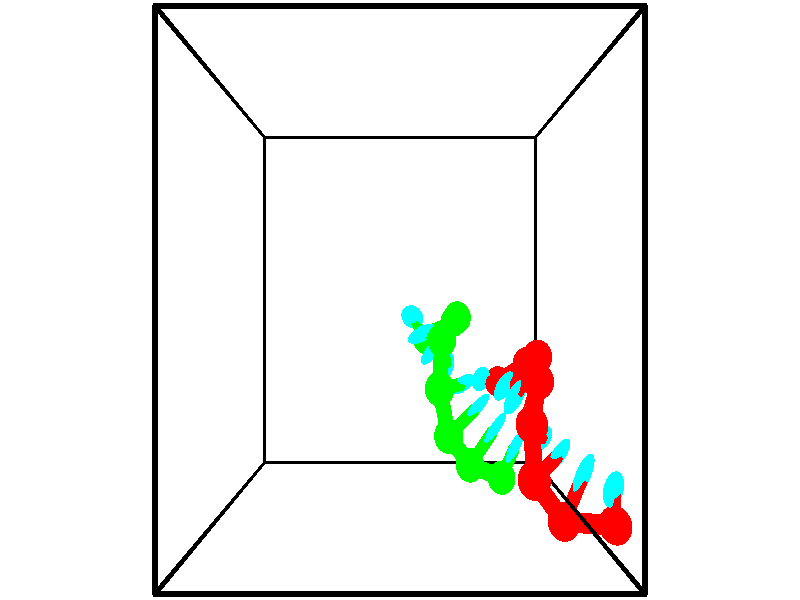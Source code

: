 // switches for output
#declare DRAW_BASES = 1; // possible values are 0, 1; only relevant for DNA ribbons
#declare DRAW_BASES_TYPE = 3; // possible values are 1, 2, 3; only relevant for DNA ribbons
#declare DRAW_FOG = 0; // set to 1 to enable fog

#include "colors.inc"

#include "transforms.inc"
background { rgb <1, 1, 1>}

#default {
   normal{
       ripples 0.25
       frequency 0.20
       turbulence 0.2
       lambda 5
   }
	finish {
		phong 0.1
		phong_size 40.
	}
}

// original window dimensions: 1024x640


// camera settings

camera {
	sky <-0, 1, 0>
	up <-0, 1, 0>
	right 1.6 * <1, 0, 0>
	location <2.5, 2.5, 11.1562>
	look_at <2.5, 2.5, 2.5>
	direction <0, 0, -8.6562>
	angle 67.0682
}


# declare cpy_camera_pos = <2.5, 2.5, 11.1562>;
# if (DRAW_FOG = 1)
fog {
	fog_type 2
	up vnormalize(cpy_camera_pos)
	color rgbt<1,1,1,0.3>
	distance 1e-5
	fog_alt 3e-3
	fog_offset 4
}
# end


// LIGHTS

# declare lum = 6;
global_settings {
	ambient_light rgb lum * <0.05, 0.05, 0.05>
	max_trace_level 15
}# declare cpy_direct_light_amount = 0.25;
light_source
{	1000 * <-1, -1, 1>,
	rgb lum * cpy_direct_light_amount
	parallel
}

light_source
{	1000 * <1, 1, -1>,
	rgb lum * cpy_direct_light_amount
	parallel
}

// strand 0

// nucleotide -1

// particle -1
sphere {
	<5.902340, -0.467812, 1.624353> 0.250000
	pigment { color rgbt <1,0,0,0> }
	no_shadow
}
cylinder {
	<5.809341, -0.142929, 1.838367>,  <5.753542, 0.052001, 1.966776>, 0.100000
	pigment { color rgbt <1,0,0,0> }
	no_shadow
}
cylinder {
	<5.809341, -0.142929, 1.838367>,  <5.902340, -0.467812, 1.624353>, 0.100000
	pigment { color rgbt <1,0,0,0> }
	no_shadow
}

// particle -1
sphere {
	<5.809341, -0.142929, 1.838367> 0.100000
	pigment { color rgbt <1,0,0,0> }
	no_shadow
}
sphere {
	0, 1
	scale<0.080000,0.200000,0.300000>
	matrix <-0.475552, 0.384936, -0.790996,
		-0.848408, -0.438342, 0.296751,
		-0.232496, 0.812207, 0.535037,
		5.739593, 0.100733, 1.998879>
	pigment { color rgbt <0,1,1,0> }
	no_shadow
}
cylinder {
	<5.084122, -0.414050, 1.639397>,  <5.902340, -0.467812, 1.624353>, 0.130000
	pigment { color rgbt <1,0,0,0> }
	no_shadow
}

// nucleotide -1

// particle -1
sphere {
	<5.084122, -0.414050, 1.639397> 0.250000
	pigment { color rgbt <1,0,0,0> }
	no_shadow
}
cylinder {
	<5.255188, -0.053070, 1.660137>,  <5.357828, 0.163518, 1.672581>, 0.100000
	pigment { color rgbt <1,0,0,0> }
	no_shadow
}
cylinder {
	<5.255188, -0.053070, 1.660137>,  <5.084122, -0.414050, 1.639397>, 0.100000
	pigment { color rgbt <1,0,0,0> }
	no_shadow
}

// particle -1
sphere {
	<5.255188, -0.053070, 1.660137> 0.100000
	pigment { color rgbt <1,0,0,0> }
	no_shadow
}
sphere {
	0, 1
	scale<0.080000,0.200000,0.300000>
	matrix <-0.624409, 0.336407, -0.704942,
		-0.653617, 0.269104, 0.707367,
		0.427666, 0.902449, 0.051851,
		5.383488, 0.217665, 1.675692>
	pigment { color rgbt <0,1,1,0> }
	no_shadow
}
cylinder {
	<4.575318, 0.172289, 1.827377>,  <5.084122, -0.414050, 1.639397>, 0.130000
	pigment { color rgbt <1,0,0,0> }
	no_shadow
}

// nucleotide -1

// particle -1
sphere {
	<4.575318, 0.172289, 1.827377> 0.250000
	pigment { color rgbt <1,0,0,0> }
	no_shadow
}
cylinder {
	<4.859528, 0.316086, 1.585411>,  <5.030053, 0.402364, 1.440231>, 0.100000
	pigment { color rgbt <1,0,0,0> }
	no_shadow
}
cylinder {
	<4.859528, 0.316086, 1.585411>,  <4.575318, 0.172289, 1.827377>, 0.100000
	pigment { color rgbt <1,0,0,0> }
	no_shadow
}

// particle -1
sphere {
	<4.859528, 0.316086, 1.585411> 0.100000
	pigment { color rgbt <1,0,0,0> }
	no_shadow
}
sphere {
	0, 1
	scale<0.080000,0.200000,0.300000>
	matrix <-0.702419, 0.413679, -0.579205,
		0.042021, 0.836442, 0.546442,
		0.710523, 0.359492, -0.604916,
		5.072684, 0.423933, 1.403936>
	pigment { color rgbt <0,1,1,0> }
	no_shadow
}
cylinder {
	<4.568648, 0.868950, 1.690291>,  <4.575318, 0.172289, 1.827377>, 0.130000
	pigment { color rgbt <1,0,0,0> }
	no_shadow
}

// nucleotide -1

// particle -1
sphere {
	<4.568648, 0.868950, 1.690291> 0.250000
	pigment { color rgbt <1,0,0,0> }
	no_shadow
}
cylinder {
	<4.739780, 0.706146, 1.367477>,  <4.842460, 0.608464, 1.173789>, 0.100000
	pigment { color rgbt <1,0,0,0> }
	no_shadow
}
cylinder {
	<4.739780, 0.706146, 1.367477>,  <4.568648, 0.868950, 1.690291>, 0.100000
	pigment { color rgbt <1,0,0,0> }
	no_shadow
}

// particle -1
sphere {
	<4.739780, 0.706146, 1.367477> 0.100000
	pigment { color rgbt <1,0,0,0> }
	no_shadow
}
sphere {
	0, 1
	scale<0.080000,0.200000,0.300000>
	matrix <-0.586240, 0.554643, -0.590503,
		0.687956, 0.725751, -0.001312,
		0.427830, -0.407009, -0.807035,
		4.868129, 0.584043, 1.125367>
	pigment { color rgbt <0,1,1,0> }
	no_shadow
}
cylinder {
	<4.752781, 1.395743, 1.321143>,  <4.568648, 0.868950, 1.690291>, 0.130000
	pigment { color rgbt <1,0,0,0> }
	no_shadow
}

// nucleotide -1

// particle -1
sphere {
	<4.752781, 1.395743, 1.321143> 0.250000
	pigment { color rgbt <1,0,0,0> }
	no_shadow
}
cylinder {
	<4.697735, 1.082825, 1.078136>,  <4.664707, 0.895074, 0.932333>, 0.100000
	pigment { color rgbt <1,0,0,0> }
	no_shadow
}
cylinder {
	<4.697735, 1.082825, 1.078136>,  <4.752781, 1.395743, 1.321143>, 0.100000
	pigment { color rgbt <1,0,0,0> }
	no_shadow
}

// particle -1
sphere {
	<4.697735, 1.082825, 1.078136> 0.100000
	pigment { color rgbt <1,0,0,0> }
	no_shadow
}
sphere {
	0, 1
	scale<0.080000,0.200000,0.300000>
	matrix <-0.574107, 0.562810, -0.594682,
		0.807133, 0.266941, -0.526573,
		-0.137615, -0.782296, -0.607515,
		4.656450, 0.848136, 0.895882>
	pigment { color rgbt <0,1,1,0> }
	no_shadow
}
cylinder {
	<4.896080, 1.673685, 0.628119>,  <4.752781, 1.395743, 1.321143>, 0.130000
	pigment { color rgbt <1,0,0,0> }
	no_shadow
}

// nucleotide -1

// particle -1
sphere {
	<4.896080, 1.673685, 0.628119> 0.250000
	pigment { color rgbt <1,0,0,0> }
	no_shadow
}
cylinder {
	<4.682487, 1.337204, 0.594078>,  <4.554332, 1.135315, 0.573653>, 0.100000
	pigment { color rgbt <1,0,0,0> }
	no_shadow
}
cylinder {
	<4.682487, 1.337204, 0.594078>,  <4.896080, 1.673685, 0.628119>, 0.100000
	pigment { color rgbt <1,0,0,0> }
	no_shadow
}

// particle -1
sphere {
	<4.682487, 1.337204, 0.594078> 0.100000
	pigment { color rgbt <1,0,0,0> }
	no_shadow
}
sphere {
	0, 1
	scale<0.080000,0.200000,0.300000>
	matrix <-0.530625, 0.411783, -0.740859,
		0.658257, -0.350446, -0.666247,
		-0.533980, -0.841203, -0.085103,
		4.522294, 1.084843, 0.568547>
	pigment { color rgbt <0,1,1,0> }
	no_shadow
}
cylinder {
	<4.882741, 1.509886, -0.215694>,  <4.896080, 1.673685, 0.628119>, 0.130000
	pigment { color rgbt <1,0,0,0> }
	no_shadow
}

// nucleotide -1

// particle -1
sphere {
	<4.882741, 1.509886, -0.215694> 0.250000
	pigment { color rgbt <1,0,0,0> }
	no_shadow
}
cylinder {
	<4.606518, 1.330444, 0.011246>,  <4.440784, 1.222780, 0.147409>, 0.100000
	pigment { color rgbt <1,0,0,0> }
	no_shadow
}
cylinder {
	<4.606518, 1.330444, 0.011246>,  <4.882741, 1.509886, -0.215694>, 0.100000
	pigment { color rgbt <1,0,0,0> }
	no_shadow
}

// particle -1
sphere {
	<4.606518, 1.330444, 0.011246> 0.100000
	pigment { color rgbt <1,0,0,0> }
	no_shadow
}
sphere {
	0, 1
	scale<0.080000,0.200000,0.300000>
	matrix <-0.710727, 0.275386, -0.647325,
		0.134152, -0.850246, -0.509003,
		-0.690558, -0.448602, 0.567349,
		4.399350, 1.195863, 0.181450>
	pigment { color rgbt <0,1,1,0> }
	no_shadow
}
cylinder {
	<4.422220, 1.163707, -0.704406>,  <4.882741, 1.509886, -0.215694>, 0.130000
	pigment { color rgbt <1,0,0,0> }
	no_shadow
}

// nucleotide -1

// particle -1
sphere {
	<4.422220, 1.163707, -0.704406> 0.250000
	pigment { color rgbt <1,0,0,0> }
	no_shadow
}
cylinder {
	<4.190571, 1.222946, -0.383736>,  <4.051581, 1.258490, -0.191334>, 0.100000
	pigment { color rgbt <1,0,0,0> }
	no_shadow
}
cylinder {
	<4.190571, 1.222946, -0.383736>,  <4.422220, 1.163707, -0.704406>, 0.100000
	pigment { color rgbt <1,0,0,0> }
	no_shadow
}

// particle -1
sphere {
	<4.190571, 1.222946, -0.383736> 0.100000
	pigment { color rgbt <1,0,0,0> }
	no_shadow
}
sphere {
	0, 1
	scale<0.080000,0.200000,0.300000>
	matrix <-0.751145, 0.285264, -0.595320,
		-0.316856, -0.946938, -0.053959,
		-0.579123, 0.148100, 0.801675,
		4.016834, 1.267376, -0.143233>
	pigment { color rgbt <0,1,1,0> }
	no_shadow
}
// strand 1

// nucleotide -1

// particle -1
sphere {
	<3.022845, 1.827668, -1.219004> 0.250000
	pigment { color rgbt <0,1,0,0> }
	no_shadow
}
cylinder {
	<2.863339, 2.052155, -0.928894>,  <2.767636, 2.186846, -0.754828>, 0.100000
	pigment { color rgbt <0,1,0,0> }
	no_shadow
}
cylinder {
	<2.863339, 2.052155, -0.928894>,  <3.022845, 1.827668, -1.219004>, 0.100000
	pigment { color rgbt <0,1,0,0> }
	no_shadow
}

// particle -1
sphere {
	<2.863339, 2.052155, -0.928894> 0.100000
	pigment { color rgbt <0,1,0,0> }
	no_shadow
}
sphere {
	0, 1
	scale<0.080000,0.200000,0.300000>
	matrix <0.164391, -0.734320, 0.658597,
		0.902200, 0.381853, 0.200561,
		-0.398763, 0.561216, 0.725276,
		2.743711, 2.220519, -0.711311>
	pigment { color rgbt <0,1,1,0> }
	no_shadow
}
cylinder {
	<3.550727, 2.147770, -0.711928>,  <3.022845, 1.827668, -1.219004>, 0.130000
	pigment { color rgbt <0,1,0,0> }
	no_shadow
}

// nucleotide -1

// particle -1
sphere {
	<3.550727, 2.147770, -0.711928> 0.250000
	pigment { color rgbt <0,1,0,0> }
	no_shadow
}
cylinder {
	<3.191335, 2.036362, -0.576187>,  <2.975700, 1.969517, -0.494742>, 0.100000
	pigment { color rgbt <0,1,0,0> }
	no_shadow
}
cylinder {
	<3.191335, 2.036362, -0.576187>,  <3.550727, 2.147770, -0.711928>, 0.100000
	pigment { color rgbt <0,1,0,0> }
	no_shadow
}

// particle -1
sphere {
	<3.191335, 2.036362, -0.576187> 0.100000
	pigment { color rgbt <0,1,0,0> }
	no_shadow
}
sphere {
	0, 1
	scale<0.080000,0.200000,0.300000>
	matrix <0.429100, -0.720494, 0.544758,
		0.092776, 0.635071, 0.766862,
		-0.898480, -0.278520, 0.339353,
		2.921791, 1.952806, -0.474381>
	pigment { color rgbt <0,1,1,0> }
	no_shadow
}
cylinder {
	<3.556306, 2.229076, 0.004923>,  <3.550727, 2.147770, -0.711928>, 0.130000
	pigment { color rgbt <0,1,0,0> }
	no_shadow
}

// nucleotide -1

// particle -1
sphere {
	<3.556306, 2.229076, 0.004923> 0.250000
	pigment { color rgbt <0,1,0,0> }
	no_shadow
}
cylinder {
	<3.303845, 1.933945, -0.090790>,  <3.152369, 1.756866, -0.148218>, 0.100000
	pigment { color rgbt <0,1,0,0> }
	no_shadow
}
cylinder {
	<3.303845, 1.933945, -0.090790>,  <3.556306, 2.229076, 0.004923>, 0.100000
	pigment { color rgbt <0,1,0,0> }
	no_shadow
}

// particle -1
sphere {
	<3.303845, 1.933945, -0.090790> 0.100000
	pigment { color rgbt <0,1,0,0> }
	no_shadow
}
sphere {
	0, 1
	scale<0.080000,0.200000,0.300000>
	matrix <0.565719, -0.648927, 0.508779,
		-0.530669, 0.185750, 0.826975,
		-0.631152, -0.737828, -0.239283,
		3.114500, 1.712596, -0.162575>
	pigment { color rgbt <0,1,1,0> }
	no_shadow
}
cylinder {
	<3.228542, 1.921028, 0.646331>,  <3.556306, 2.229076, 0.004923>, 0.130000
	pigment { color rgbt <0,1,0,0> }
	no_shadow
}

// nucleotide -1

// particle -1
sphere {
	<3.228542, 1.921028, 0.646331> 0.250000
	pigment { color rgbt <0,1,0,0> }
	no_shadow
}
cylinder {
	<3.298079, 1.679306, 0.335308>,  <3.339802, 1.534273, 0.148694>, 0.100000
	pigment { color rgbt <0,1,0,0> }
	no_shadow
}
cylinder {
	<3.298079, 1.679306, 0.335308>,  <3.228542, 1.921028, 0.646331>, 0.100000
	pigment { color rgbt <0,1,0,0> }
	no_shadow
}

// particle -1
sphere {
	<3.298079, 1.679306, 0.335308> 0.100000
	pigment { color rgbt <0,1,0,0> }
	no_shadow
}
sphere {
	0, 1
	scale<0.080000,0.200000,0.300000>
	matrix <0.719874, -0.460804, 0.519076,
		-0.671981, -0.649981, 0.354916,
		0.173843, -0.604304, -0.777557,
		3.350233, 1.498015, 0.102041>
	pigment { color rgbt <0,1,1,0> }
	no_shadow
}
cylinder {
	<3.175904, 1.236326, 0.862309>,  <3.228542, 1.921028, 0.646331>, 0.130000
	pigment { color rgbt <0,1,0,0> }
	no_shadow
}

// nucleotide -1

// particle -1
sphere {
	<3.175904, 1.236326, 0.862309> 0.250000
	pigment { color rgbt <0,1,0,0> }
	no_shadow
}
cylinder {
	<3.434215, 1.240723, 0.556931>,  <3.589201, 1.243361, 0.373703>, 0.100000
	pigment { color rgbt <0,1,0,0> }
	no_shadow
}
cylinder {
	<3.434215, 1.240723, 0.556931>,  <3.175904, 1.236326, 0.862309>, 0.100000
	pigment { color rgbt <0,1,0,0> }
	no_shadow
}

// particle -1
sphere {
	<3.434215, 1.240723, 0.556931> 0.100000
	pigment { color rgbt <0,1,0,0> }
	no_shadow
}
sphere {
	0, 1
	scale<0.080000,0.200000,0.300000>
	matrix <0.562827, -0.682522, 0.466251,
		-0.515944, -0.730782, -0.446944,
		0.645777, 0.010993, -0.763447,
		3.627948, 1.244020, 0.327896>
	pigment { color rgbt <0,1,1,0> }
	no_shadow
}
cylinder {
	<3.341252, 0.539812, 0.726128>,  <3.175904, 1.236326, 0.862309>, 0.130000
	pigment { color rgbt <0,1,0,0> }
	no_shadow
}

// nucleotide -1

// particle -1
sphere {
	<3.341252, 0.539812, 0.726128> 0.250000
	pigment { color rgbt <0,1,0,0> }
	no_shadow
}
cylinder {
	<3.642375, 0.753510, 0.572315>,  <3.823049, 0.881728, 0.480027>, 0.100000
	pigment { color rgbt <0,1,0,0> }
	no_shadow
}
cylinder {
	<3.642375, 0.753510, 0.572315>,  <3.341252, 0.539812, 0.726128>, 0.100000
	pigment { color rgbt <0,1,0,0> }
	no_shadow
}

// particle -1
sphere {
	<3.642375, 0.753510, 0.572315> 0.100000
	pigment { color rgbt <0,1,0,0> }
	no_shadow
}
sphere {
	0, 1
	scale<0.080000,0.200000,0.300000>
	matrix <0.657183, -0.643116, 0.393080,
		-0.037299, -0.548622, -0.835238,
		0.752807, 0.534243, -0.384533,
		3.868217, 0.913782, 0.456955>
	pigment { color rgbt <0,1,1,0> }
	no_shadow
}
cylinder {
	<3.740173, 0.066641, 0.479269>,  <3.341252, 0.539812, 0.726128>, 0.130000
	pigment { color rgbt <0,1,0,0> }
	no_shadow
}

// nucleotide -1

// particle -1
sphere {
	<3.740173, 0.066641, 0.479269> 0.250000
	pigment { color rgbt <0,1,0,0> }
	no_shadow
}
cylinder {
	<3.987365, 0.379791, 0.508125>,  <4.135680, 0.567682, 0.525439>, 0.100000
	pigment { color rgbt <0,1,0,0> }
	no_shadow
}
cylinder {
	<3.987365, 0.379791, 0.508125>,  <3.740173, 0.066641, 0.479269>, 0.100000
	pigment { color rgbt <0,1,0,0> }
	no_shadow
}

// particle -1
sphere {
	<3.987365, 0.379791, 0.508125> 0.100000
	pigment { color rgbt <0,1,0,0> }
	no_shadow
}
sphere {
	0, 1
	scale<0.080000,0.200000,0.300000>
	matrix <0.727683, -0.604312, 0.324475,
		0.297620, -0.148024, -0.943139,
		0.617980, 0.782877, 0.072141,
		4.172759, 0.614654, 0.529768>
	pigment { color rgbt <0,1,1,0> }
	no_shadow
}
cylinder {
	<4.348134, -0.196417, 0.166123>,  <3.740173, 0.066641, 0.479269>, 0.130000
	pigment { color rgbt <0,1,0,0> }
	no_shadow
}

// nucleotide -1

// particle -1
sphere {
	<4.348134, -0.196417, 0.166123> 0.250000
	pigment { color rgbt <0,1,0,0> }
	no_shadow
}
cylinder {
	<4.441941, 0.115173, 0.398743>,  <4.498226, 0.302128, 0.538314>, 0.100000
	pigment { color rgbt <0,1,0,0> }
	no_shadow
}
cylinder {
	<4.441941, 0.115173, 0.398743>,  <4.348134, -0.196417, 0.166123>, 0.100000
	pigment { color rgbt <0,1,0,0> }
	no_shadow
}

// particle -1
sphere {
	<4.441941, 0.115173, 0.398743> 0.100000
	pigment { color rgbt <0,1,0,0> }
	no_shadow
}
sphere {
	0, 1
	scale<0.080000,0.200000,0.300000>
	matrix <0.756523, -0.521928, 0.394036,
		0.610470, 0.347546, -0.711715,
		0.234518, 0.778976, 0.581548,
		4.512297, 0.348866, 0.573207>
	pigment { color rgbt <0,1,1,0> }
	no_shadow
}
// box output
cylinder {
	<0.000000, 0.000000, 0.000000>,  <5.000000, 0.000000, 0.000000>, 0.025000
	pigment { color rgbt <0,0,0,0> }
	no_shadow
}
cylinder {
	<0.000000, 0.000000, 0.000000>,  <0.000000, 5.000000, 0.000000>, 0.025000
	pigment { color rgbt <0,0,0,0> }
	no_shadow
}
cylinder {
	<0.000000, 0.000000, 0.000000>,  <0.000000, 0.000000, 5.000000>, 0.025000
	pigment { color rgbt <0,0,0,0> }
	no_shadow
}
cylinder {
	<5.000000, 5.000000, 5.000000>,  <0.000000, 5.000000, 5.000000>, 0.025000
	pigment { color rgbt <0,0,0,0> }
	no_shadow
}
cylinder {
	<5.000000, 5.000000, 5.000000>,  <5.000000, 0.000000, 5.000000>, 0.025000
	pigment { color rgbt <0,0,0,0> }
	no_shadow
}
cylinder {
	<5.000000, 5.000000, 5.000000>,  <5.000000, 5.000000, 0.000000>, 0.025000
	pigment { color rgbt <0,0,0,0> }
	no_shadow
}
cylinder {
	<0.000000, 0.000000, 5.000000>,  <0.000000, 5.000000, 5.000000>, 0.025000
	pigment { color rgbt <0,0,0,0> }
	no_shadow
}
cylinder {
	<0.000000, 0.000000, 5.000000>,  <5.000000, 0.000000, 5.000000>, 0.025000
	pigment { color rgbt <0,0,0,0> }
	no_shadow
}
cylinder {
	<5.000000, 5.000000, 0.000000>,  <0.000000, 5.000000, 0.000000>, 0.025000
	pigment { color rgbt <0,0,0,0> }
	no_shadow
}
cylinder {
	<5.000000, 5.000000, 0.000000>,  <5.000000, 0.000000, 0.000000>, 0.025000
	pigment { color rgbt <0,0,0,0> }
	no_shadow
}
cylinder {
	<5.000000, 0.000000, 5.000000>,  <5.000000, 0.000000, 0.000000>, 0.025000
	pigment { color rgbt <0,0,0,0> }
	no_shadow
}
cylinder {
	<0.000000, 5.000000, 0.000000>,  <0.000000, 5.000000, 5.000000>, 0.025000
	pigment { color rgbt <0,0,0,0> }
	no_shadow
}
// end of box output
